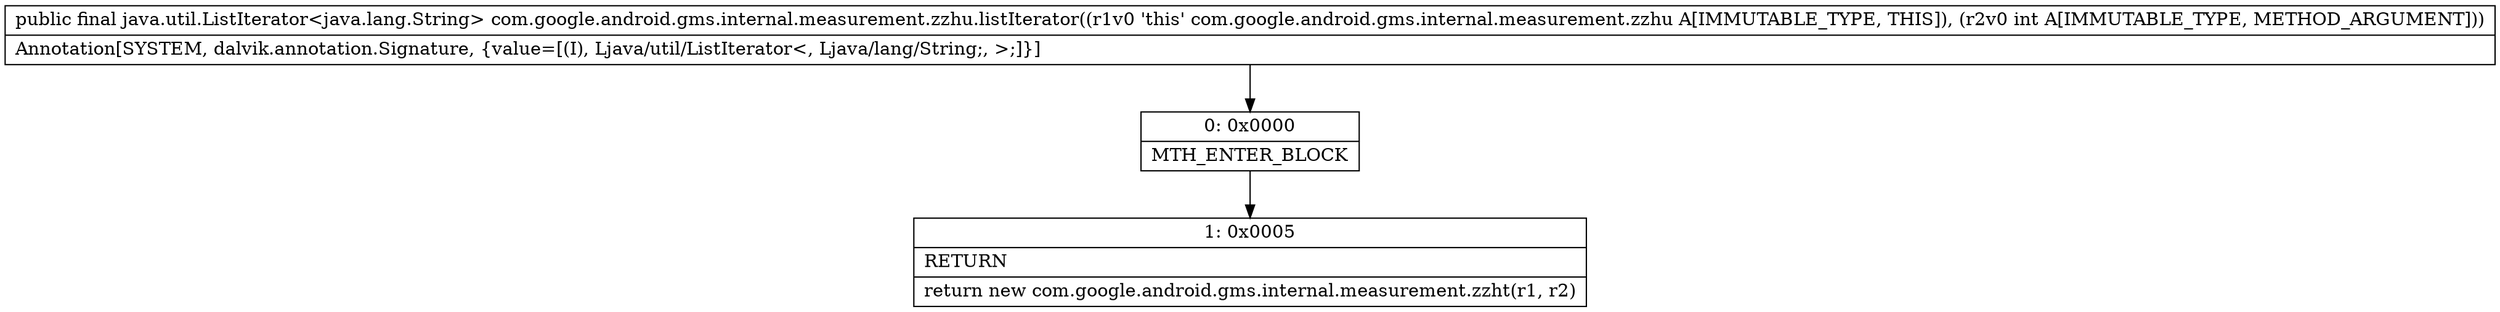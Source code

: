 digraph "CFG forcom.google.android.gms.internal.measurement.zzhu.listIterator(I)Ljava\/util\/ListIterator;" {
Node_0 [shape=record,label="{0\:\ 0x0000|MTH_ENTER_BLOCK\l}"];
Node_1 [shape=record,label="{1\:\ 0x0005|RETURN\l|return new com.google.android.gms.internal.measurement.zzht(r1, r2)\l}"];
MethodNode[shape=record,label="{public final java.util.ListIterator\<java.lang.String\> com.google.android.gms.internal.measurement.zzhu.listIterator((r1v0 'this' com.google.android.gms.internal.measurement.zzhu A[IMMUTABLE_TYPE, THIS]), (r2v0 int A[IMMUTABLE_TYPE, METHOD_ARGUMENT]))  | Annotation[SYSTEM, dalvik.annotation.Signature, \{value=[(I), Ljava\/util\/ListIterator\<, Ljava\/lang\/String;, \>;]\}]\l}"];
MethodNode -> Node_0;
Node_0 -> Node_1;
}

